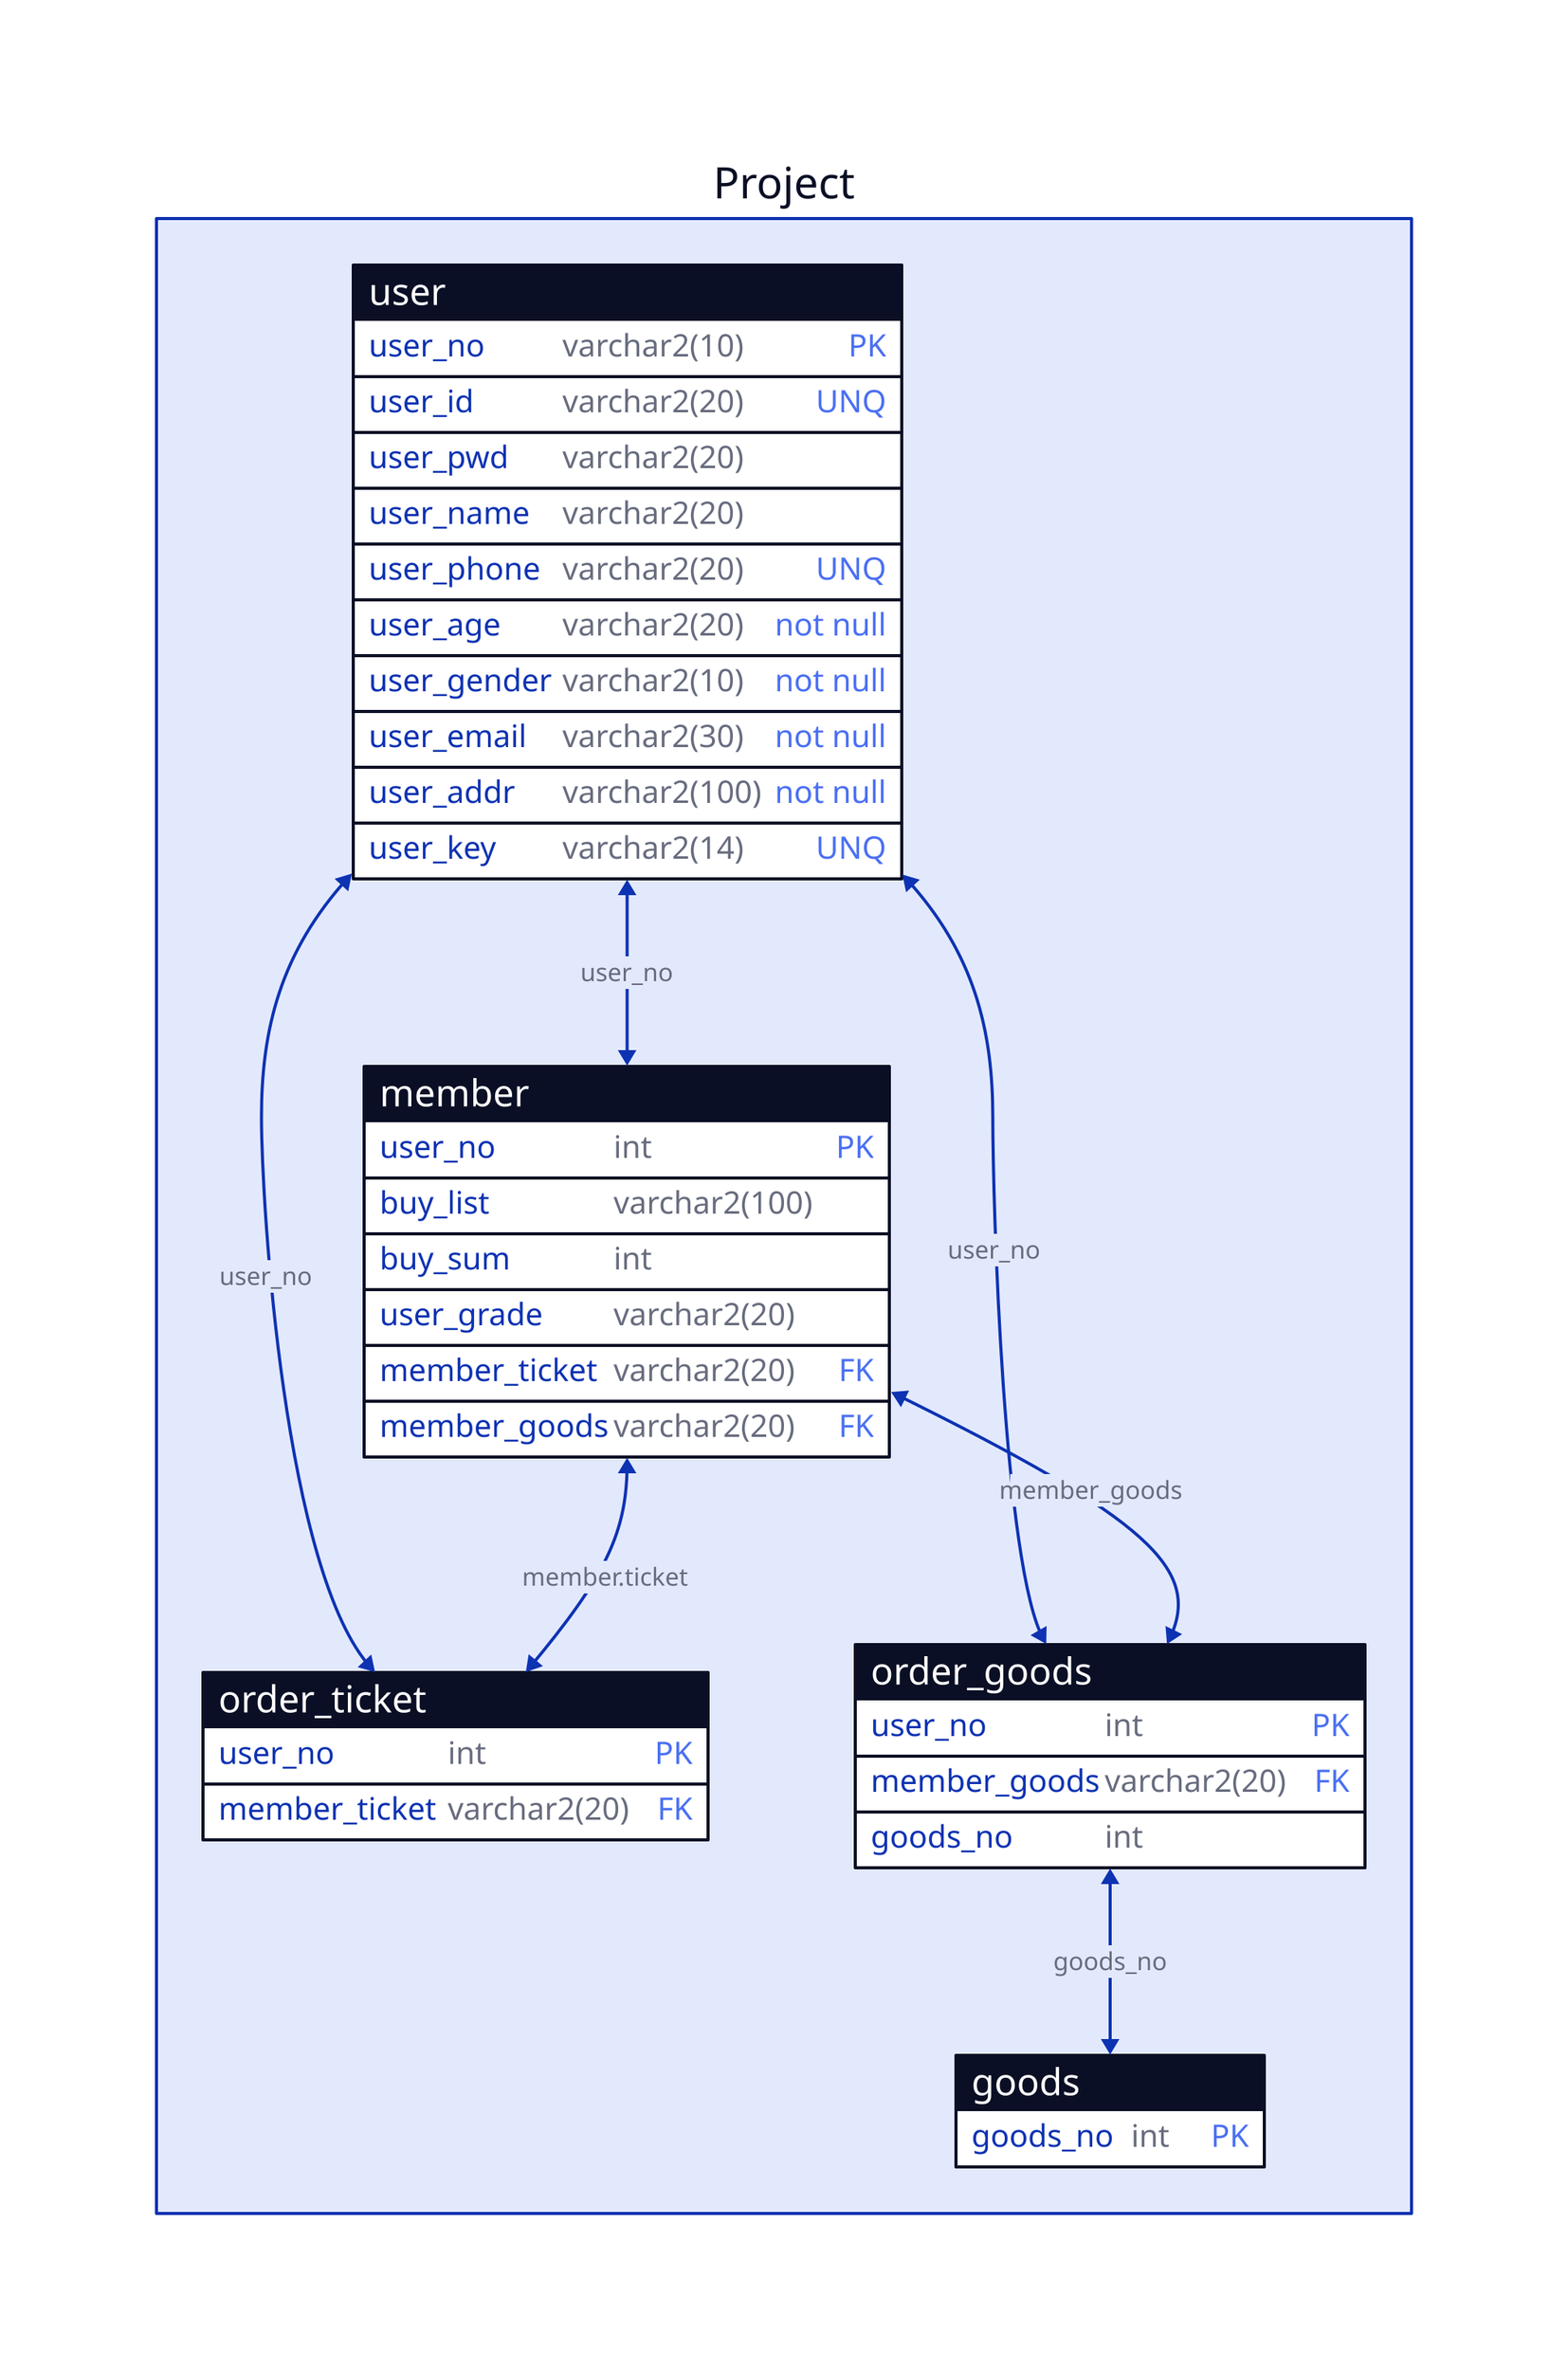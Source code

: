 

Project:{
    
    
    """ 멤버쉽 테이블 """
    member:{
        shape:sql_table
        
        user_no:int{constraint:primary_key}
        buy_list:varchar2(100)
        buy_sum:int
        user_grade:varchar2(20)
        member_ticket:varchar2(20){constraint:foreign_key}
        member_goods:varchar2(20){constraint:foreign_key}
        
        
    }
    
    """ 회원 테이블 """
    user:{
        shape:sql_table
        
        user_no:varchar2(10){constraint:primary_key}
        user_id:varchar2(20){constraint:unique}
        user_pwd:varchar2(20)
        user_name:varchar2(20)
        user_phone:varchar2(20){constraint:unique}
        user_age:varchar2(20){constraint:not null}
        user_gender:varchar2(10){constraint:not null}
        user_email:varchar2(30){constraint:not null}
        user_addr:varchar2(100){constraint:not null}
        user_key:varchar2(14){constraint:unique}

    }
    order_ticket:{
        shape:sql_table

        user_no:int{constraint:primary_key}
        member_ticket:varchar2(20){constraint:foreign_key}
    }
    order_goods:{
        shape:sql_table

        user_no:int{constraint:primary_key}
        member_goods:varchar2(20){constraint:foreign_key}
        goods_no:int
    }
    goods{
        shape:sql_table
        goods_no:int{constraint:primary_key}
    }
    user.user_no <-> member.user_no : user_no
    user.user_no <-> order_ticket.user_no : user_no
    user.user_no <-> order_goods.user_no : user_no

    member.member_goods <-> order_goods.member_goods :member_goods
    member.member_ticket <-> order_ticket.member_ticket : member.ticket

    order_goods.goods_no <-> goods.goods_no :goods_no
    
}